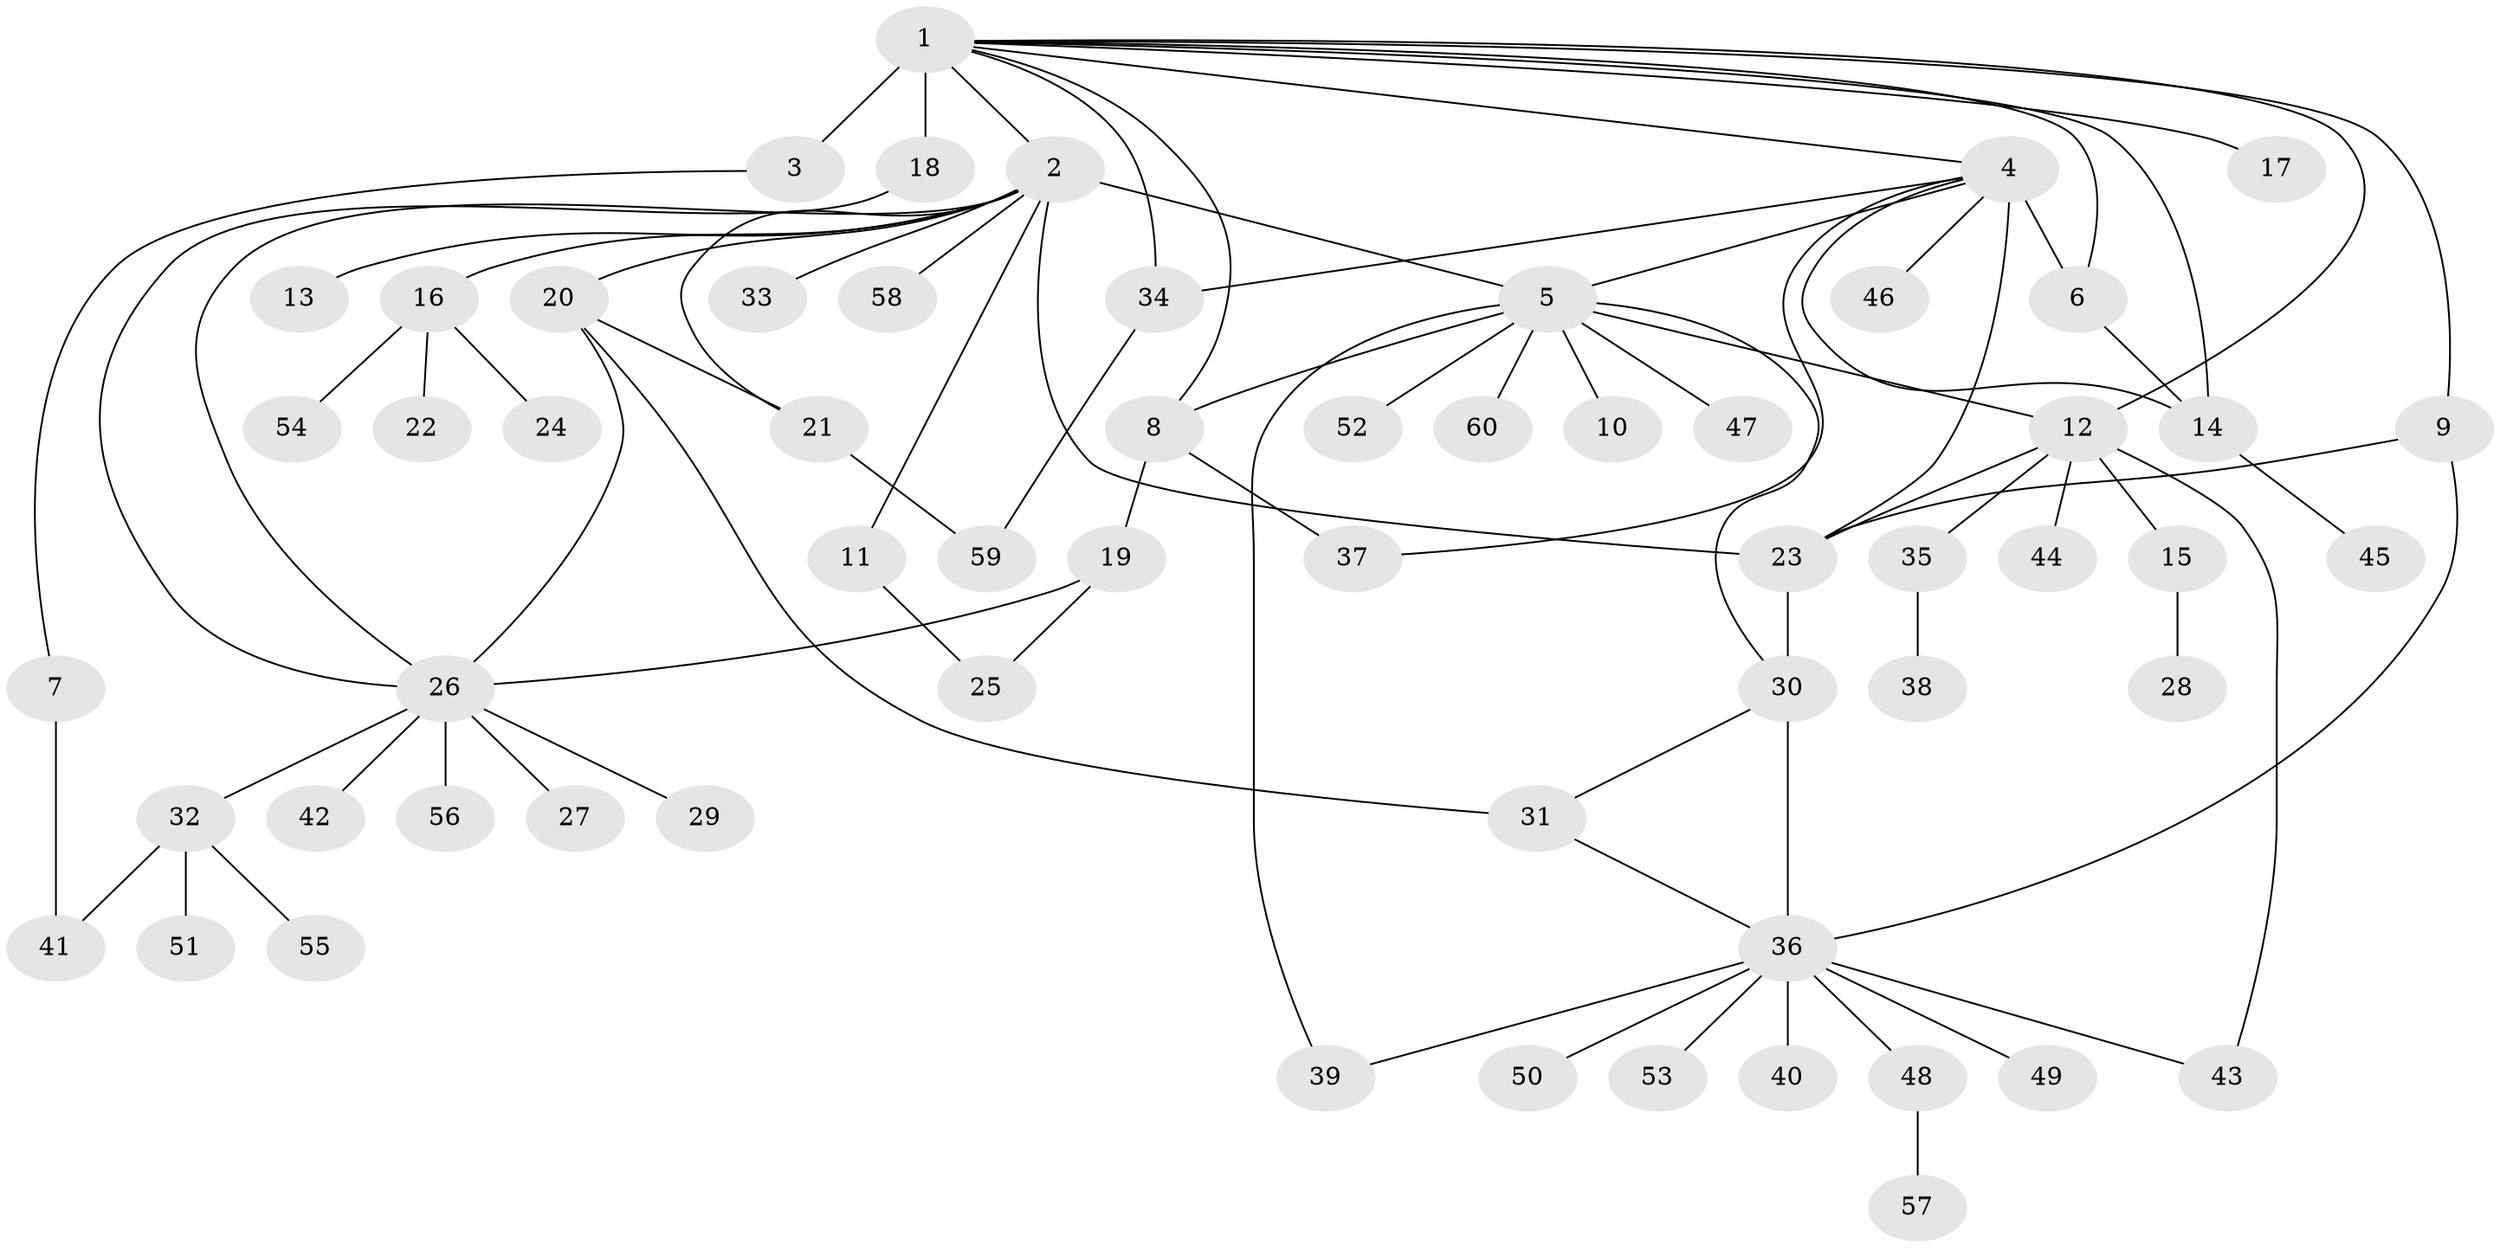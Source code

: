 // original degree distribution, {20: 0.008403361344537815, 13: 0.008403361344537815, 1: 0.5714285714285714, 19: 0.008403361344537815, 11: 0.01680672268907563, 2: 0.20168067226890757, 3: 0.09243697478991597, 4: 0.025210084033613446, 8: 0.008403361344537815, 5: 0.03361344537815126, 6: 0.008403361344537815, 10: 0.008403361344537815, 9: 0.008403361344537815}
// Generated by graph-tools (version 1.1) at 2025/35/03/09/25 02:35:49]
// undirected, 60 vertices, 83 edges
graph export_dot {
graph [start="1"]
  node [color=gray90,style=filled];
  1;
  2;
  3;
  4;
  5;
  6;
  7;
  8;
  9;
  10;
  11;
  12;
  13;
  14;
  15;
  16;
  17;
  18;
  19;
  20;
  21;
  22;
  23;
  24;
  25;
  26;
  27;
  28;
  29;
  30;
  31;
  32;
  33;
  34;
  35;
  36;
  37;
  38;
  39;
  40;
  41;
  42;
  43;
  44;
  45;
  46;
  47;
  48;
  49;
  50;
  51;
  52;
  53;
  54;
  55;
  56;
  57;
  58;
  59;
  60;
  1 -- 2 [weight=1.0];
  1 -- 3 [weight=9.0];
  1 -- 4 [weight=1.0];
  1 -- 6 [weight=1.0];
  1 -- 8 [weight=1.0];
  1 -- 9 [weight=1.0];
  1 -- 12 [weight=1.0];
  1 -- 14 [weight=1.0];
  1 -- 17 [weight=1.0];
  1 -- 18 [weight=1.0];
  1 -- 34 [weight=1.0];
  2 -- 5 [weight=1.0];
  2 -- 11 [weight=1.0];
  2 -- 13 [weight=1.0];
  2 -- 16 [weight=1.0];
  2 -- 20 [weight=1.0];
  2 -- 21 [weight=1.0];
  2 -- 23 [weight=2.0];
  2 -- 26 [weight=1.0];
  2 -- 33 [weight=1.0];
  2 -- 58 [weight=1.0];
  3 -- 7 [weight=1.0];
  4 -- 5 [weight=1.0];
  4 -- 6 [weight=11.0];
  4 -- 14 [weight=1.0];
  4 -- 23 [weight=1.0];
  4 -- 34 [weight=1.0];
  4 -- 37 [weight=1.0];
  4 -- 46 [weight=1.0];
  5 -- 8 [weight=1.0];
  5 -- 10 [weight=1.0];
  5 -- 12 [weight=1.0];
  5 -- 30 [weight=1.0];
  5 -- 39 [weight=1.0];
  5 -- 47 [weight=1.0];
  5 -- 52 [weight=1.0];
  5 -- 60 [weight=1.0];
  6 -- 14 [weight=1.0];
  7 -- 41 [weight=1.0];
  8 -- 19 [weight=1.0];
  8 -- 37 [weight=2.0];
  9 -- 23 [weight=1.0];
  9 -- 36 [weight=1.0];
  11 -- 25 [weight=1.0];
  12 -- 15 [weight=1.0];
  12 -- 23 [weight=1.0];
  12 -- 35 [weight=1.0];
  12 -- 43 [weight=1.0];
  12 -- 44 [weight=1.0];
  14 -- 45 [weight=1.0];
  15 -- 28 [weight=1.0];
  16 -- 22 [weight=1.0];
  16 -- 24 [weight=1.0];
  16 -- 54 [weight=1.0];
  18 -- 26 [weight=1.0];
  19 -- 25 [weight=1.0];
  19 -- 26 [weight=1.0];
  20 -- 21 [weight=1.0];
  20 -- 26 [weight=1.0];
  20 -- 31 [weight=2.0];
  21 -- 59 [weight=1.0];
  23 -- 30 [weight=7.0];
  26 -- 27 [weight=1.0];
  26 -- 29 [weight=1.0];
  26 -- 32 [weight=1.0];
  26 -- 42 [weight=1.0];
  26 -- 56 [weight=1.0];
  30 -- 31 [weight=1.0];
  30 -- 36 [weight=1.0];
  31 -- 36 [weight=1.0];
  32 -- 41 [weight=1.0];
  32 -- 51 [weight=1.0];
  32 -- 55 [weight=1.0];
  34 -- 59 [weight=2.0];
  35 -- 38 [weight=1.0];
  36 -- 39 [weight=1.0];
  36 -- 40 [weight=1.0];
  36 -- 43 [weight=1.0];
  36 -- 48 [weight=1.0];
  36 -- 49 [weight=1.0];
  36 -- 50 [weight=1.0];
  36 -- 53 [weight=1.0];
  48 -- 57 [weight=1.0];
}
